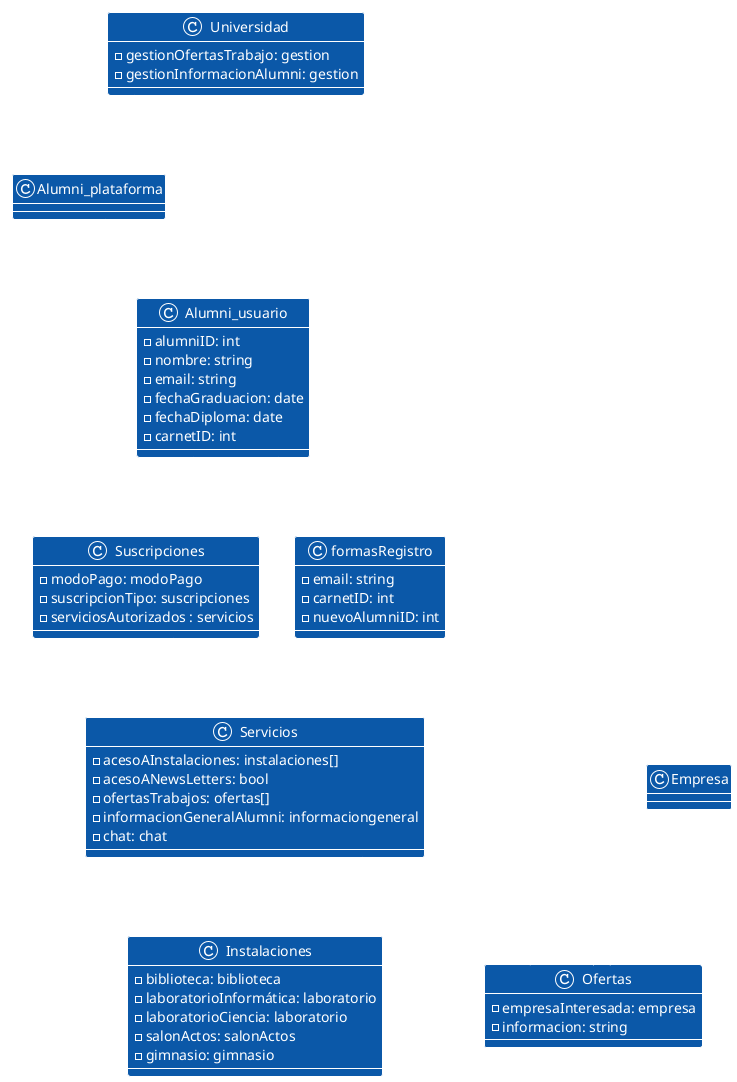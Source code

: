 @startuml

!theme amiga
skinparam backgroundColor transparent
skinparam defaultFontName Arial

' Clases
class Alumni_plataforma
class Alumni_usuario
{
  - alumniID: int
  - nombre: string
  - email: string
  - fechaGraduacion: date
  - fechaDiploma: date
  - carnetID: int
}
class Universidad{
  - gestionOfertasTrabajo: gestion
  - gestionInformacionAlumni: gestion

}
class Suscripciones{
  - modoPago: modoPago
  - suscripcionTipo: suscripciones  
  - serviciosAutorizados : servicios
}
class Servicios{
  - acesoAInstalaciones: instalaciones[]
  - acesoANewsLetters: bool
  - ofertasTrabajos: ofertas[]
  - informacionGeneralAlumni: informaciongeneral
  - chat: chat
}
class Ofertas{
  - empresaInteresada: empresa
  - informacion: string
}
class Instalaciones{
  - biblioteca: biblioteca
  - laboratorioInformática: laboratorio
  - laboratorioCiencia: laboratorio 
  - salonActos: salonActos
  - gimnasio: gimnasio
}

class formasRegistro{
  - email: string
  - carnetID: int
  - nuevoAlumniID: int 
}
class Empresa{
 
}
' Relaciones
Universidad --|> Alumni_plataforma: crea y administra
Universidad --|> Alumni_usuario: pregunta (al inicio y fin de grado) si se quiere unir
Alumni_plataforma --|> Alumni_usuario: tiene
Alumni_usuario --|> formasRegistro: se registra en la plataforma con
Alumni_usuario --|> Suscripciones: paga alguna
Suscripciones --|> Servicios: ofrecen
Servicios --|> Instalaciones: dan aceso
Servicios --|> Ofertas: permiten publicar
Empresa --|> Ofertas: publican
Universidad --|> Ofertas: administran 


@enduml